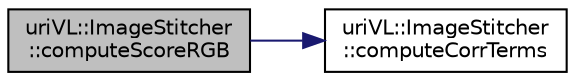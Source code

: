 digraph "uriVL::ImageStitcher::computeScoreRGB"
{
  edge [fontname="Helvetica",fontsize="10",labelfontname="Helvetica",labelfontsize="10"];
  node [fontname="Helvetica",fontsize="10",shape=record];
  rankdir="LR";
  Node1 [label="uriVL::ImageStitcher\l::computeScoreRGB",height=0.2,width=0.4,color="black", fillcolor="grey75", style="filled", fontcolor="black"];
  Node1 -> Node2 [color="midnightblue",fontsize="10",style="solid",fontname="Helvetica"];
  Node2 [label="uriVL::ImageStitcher\l::computeCorrTerms",height=0.2,width=0.4,color="black", fillcolor="white", style="filled",URL="$classuriVL_1_1ImageStitcher.html#a2fedc600ef89b55bdeccb4fdf0bd465d"];
}
